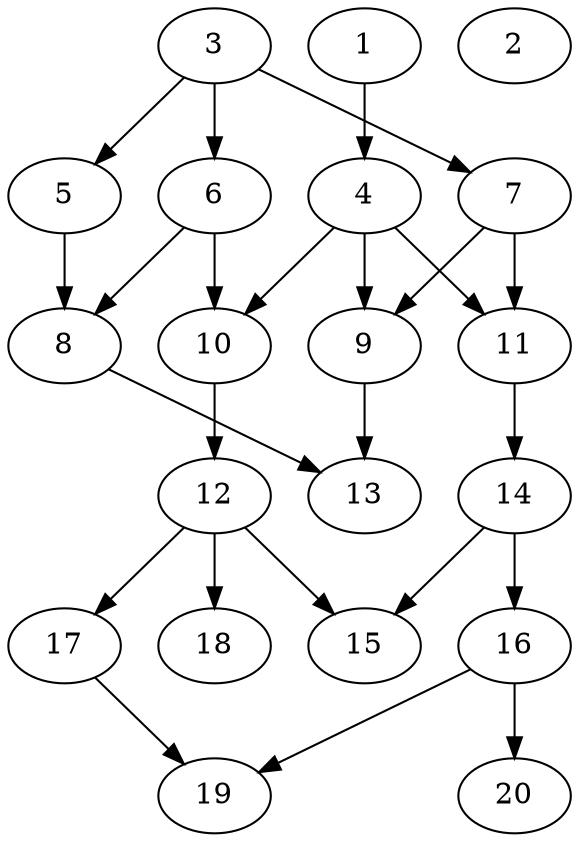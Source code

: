 // DAG automatically generated by daggen at Thu Oct  3 13:58:43 2019
// ./daggen --dot -n 20 --ccr 0.3 --fat 0.5 --regular 0.9 --density 0.5 --mindata 5242880 --maxdata 52428800 
digraph G {
  1 [size="153821867", alpha="0.14", expect_size="46146560"] 
  1 -> 4 [size ="46146560"]
  2 [size="151534933", alpha="0.15", expect_size="45460480"] 
  3 [size="17916587", alpha="0.04", expect_size="5374976"] 
  3 -> 5 [size ="5374976"]
  3 -> 6 [size ="5374976"]
  3 -> 7 [size ="5374976"]
  4 [size="79086933", alpha="0.19", expect_size="23726080"] 
  4 -> 9 [size ="23726080"]
  4 -> 10 [size ="23726080"]
  4 -> 11 [size ="23726080"]
  5 [size="41748480", alpha="0.20", expect_size="12524544"] 
  5 -> 8 [size ="12524544"]
  6 [size="69833387", alpha="0.10", expect_size="20950016"] 
  6 -> 8 [size ="20950016"]
  6 -> 10 [size ="20950016"]
  7 [size="135178240", alpha="0.18", expect_size="40553472"] 
  7 -> 9 [size ="40553472"]
  7 -> 11 [size ="40553472"]
  8 [size="167256747", alpha="0.06", expect_size="50177024"] 
  8 -> 13 [size ="50177024"]
  9 [size="97518933", alpha="0.02", expect_size="29255680"] 
  9 -> 13 [size ="29255680"]
  10 [size="52684800", alpha="0.01", expect_size="15805440"] 
  10 -> 12 [size ="15805440"]
  11 [size="111373653", alpha="0.05", expect_size="33412096"] 
  11 -> 14 [size ="33412096"]
  12 [size="66983253", alpha="0.06", expect_size="20094976"] 
  12 -> 15 [size ="20094976"]
  12 -> 17 [size ="20094976"]
  12 -> 18 [size ="20094976"]
  13 [size="31488000", alpha="0.17", expect_size="9446400"] 
  14 [size="64505173", alpha="0.18", expect_size="19351552"] 
  14 -> 15 [size ="19351552"]
  14 -> 16 [size ="19351552"]
  15 [size="56050347", alpha="0.11", expect_size="16815104"] 
  16 [size="55347200", alpha="0.14", expect_size="16604160"] 
  16 -> 19 [size ="16604160"]
  16 -> 20 [size ="16604160"]
  17 [size="131563520", alpha="0.00", expect_size="39469056"] 
  17 -> 19 [size ="39469056"]
  18 [size="115206827", alpha="0.07", expect_size="34562048"] 
  19 [size="160235520", alpha="0.01", expect_size="48070656"] 
  20 [size="173448533", alpha="0.19", expect_size="52034560"] 
}
